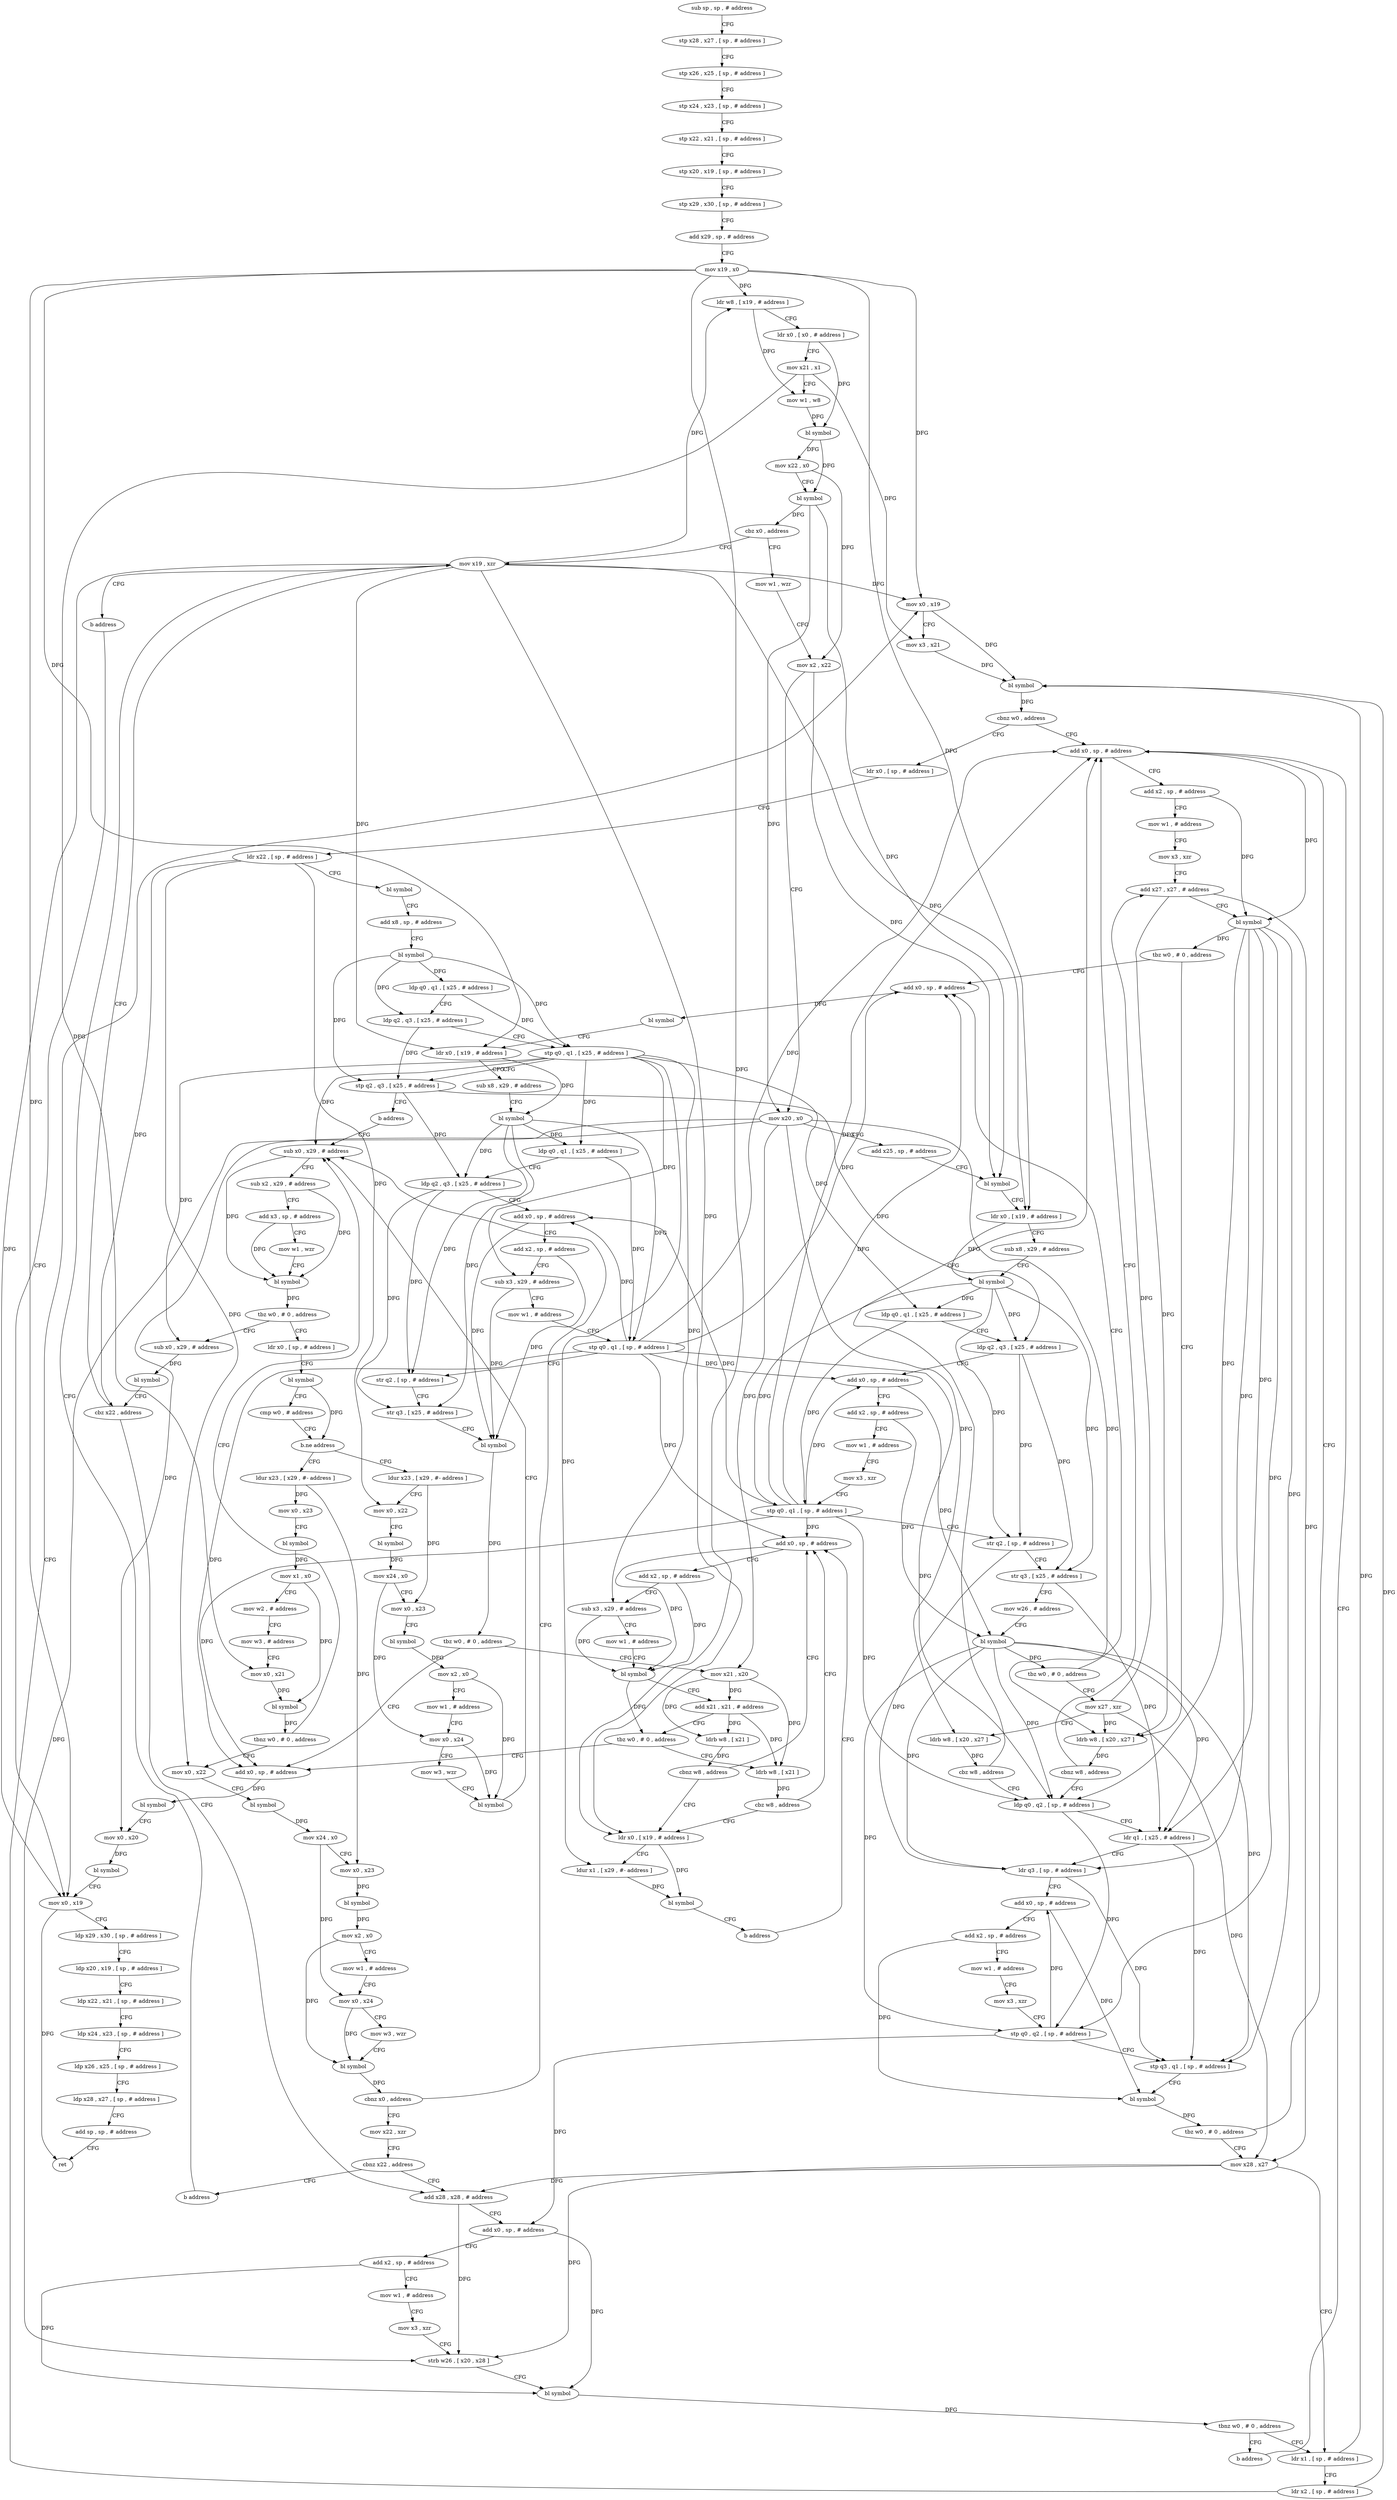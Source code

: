 digraph "func" {
"84952" [label = "sub sp , sp , # address" ]
"84956" [label = "stp x28 , x27 , [ sp , # address ]" ]
"84960" [label = "stp x26 , x25 , [ sp , # address ]" ]
"84964" [label = "stp x24 , x23 , [ sp , # address ]" ]
"84968" [label = "stp x22 , x21 , [ sp , # address ]" ]
"84972" [label = "stp x20 , x19 , [ sp , # address ]" ]
"84976" [label = "stp x29 , x30 , [ sp , # address ]" ]
"84980" [label = "add x29 , sp , # address" ]
"84984" [label = "mov x19 , x0" ]
"84988" [label = "ldr w8 , [ x19 , # address ]" ]
"84992" [label = "ldr x0 , [ x0 , # address ]" ]
"84996" [label = "mov x21 , x1" ]
"85000" [label = "mov w1 , w8" ]
"85004" [label = "bl symbol" ]
"85008" [label = "mov x22 , x0" ]
"85012" [label = "bl symbol" ]
"85016" [label = "cbz x0 , address" ]
"85484" [label = "mov x19 , xzr" ]
"85020" [label = "mov w1 , wzr" ]
"85488" [label = "b address" ]
"85636" [label = "mov x0 , x19" ]
"85024" [label = "mov x2 , x22" ]
"85028" [label = "mov x20 , x0" ]
"85032" [label = "add x25 , sp , # address" ]
"85036" [label = "bl symbol" ]
"85040" [label = "ldr x0 , [ x19 , # address ]" ]
"85044" [label = "sub x8 , x29 , # address" ]
"85048" [label = "bl symbol" ]
"85052" [label = "ldp q0 , q1 , [ x25 , # address ]" ]
"85056" [label = "ldp q2 , q3 , [ x25 , # address ]" ]
"85060" [label = "add x0 , sp , # address" ]
"85064" [label = "add x2 , sp , # address" ]
"85068" [label = "mov w1 , # address" ]
"85072" [label = "mov x3 , xzr" ]
"85076" [label = "stp q0 , q1 , [ sp , # address ]" ]
"85080" [label = "str q2 , [ sp , # address ]" ]
"85084" [label = "str q3 , [ x25 , # address ]" ]
"85088" [label = "mov w26 , # address" ]
"85092" [label = "bl symbol" ]
"85096" [label = "tbz w0 , # 0 , address" ]
"85492" [label = "add x0 , sp , # address" ]
"85100" [label = "mov x27 , xzr" ]
"85640" [label = "ldp x29 , x30 , [ sp , # address ]" ]
"85644" [label = "ldp x20 , x19 , [ sp , # address ]" ]
"85648" [label = "ldp x22 , x21 , [ sp , # address ]" ]
"85652" [label = "ldp x24 , x23 , [ sp , # address ]" ]
"85656" [label = "ldp x26 , x25 , [ sp , # address ]" ]
"85660" [label = "ldp x28 , x27 , [ sp , # address ]" ]
"85664" [label = "add sp , sp , # address" ]
"85668" [label = "ret" ]
"85496" [label = "bl symbol" ]
"85500" [label = "ldr x0 , [ x19 , # address ]" ]
"85504" [label = "sub x8 , x29 , # address" ]
"85508" [label = "bl symbol" ]
"85512" [label = "ldp q0 , q1 , [ x25 , # address ]" ]
"85516" [label = "ldp q2 , q3 , [ x25 , # address ]" ]
"85520" [label = "add x0 , sp , # address" ]
"85524" [label = "add x2 , sp , # address" ]
"85528" [label = "sub x3 , x29 , # address" ]
"85532" [label = "mov w1 , # address" ]
"85536" [label = "stp q0 , q1 , [ sp , # address ]" ]
"85540" [label = "str q2 , [ sp , # address ]" ]
"85544" [label = "str q3 , [ x25 , # address ]" ]
"85548" [label = "bl symbol" ]
"85552" [label = "tbz w0 , # 0 , address" ]
"85620" [label = "add x0 , sp , # address" ]
"85556" [label = "mov x21 , x20" ]
"85104" [label = "ldrb w8 , [ x20 , x27 ]" ]
"85108" [label = "cbz w8 , address" ]
"85148" [label = "ldp q0 , q2 , [ sp , # address ]" ]
"85112" [label = "add x0 , sp , # address" ]
"85624" [label = "bl symbol" ]
"85628" [label = "mov x0 , x20" ]
"85632" [label = "bl symbol" ]
"85560" [label = "ldrb w8 , [ x21 ]" ]
"85564" [label = "cbnz w8 , address" ]
"85604" [label = "ldr x0 , [ x19 , # address ]" ]
"85568" [label = "add x0 , sp , # address" ]
"85152" [label = "ldr q1 , [ x25 , # address ]" ]
"85156" [label = "ldr q3 , [ sp , # address ]" ]
"85160" [label = "add x0 , sp , # address" ]
"85164" [label = "add x2 , sp , # address" ]
"85168" [label = "mov w1 , # address" ]
"85172" [label = "mov x3 , xzr" ]
"85176" [label = "stp q0 , q2 , [ sp , # address ]" ]
"85180" [label = "stp q3 , q1 , [ sp , # address ]" ]
"85184" [label = "bl symbol" ]
"85188" [label = "tbz w0 , # 0 , address" ]
"85192" [label = "mov x28 , x27" ]
"85116" [label = "add x2 , sp , # address" ]
"85120" [label = "mov w1 , # address" ]
"85124" [label = "mov x3 , xzr" ]
"85128" [label = "add x27 , x27 , # address" ]
"85132" [label = "bl symbol" ]
"85136" [label = "tbz w0 , # 0 , address" ]
"85140" [label = "ldrb w8 , [ x20 , x27 ]" ]
"85608" [label = "ldur x1 , [ x29 , #- address ]" ]
"85612" [label = "bl symbol" ]
"85616" [label = "b address" ]
"85572" [label = "add x2 , sp , # address" ]
"85576" [label = "sub x3 , x29 , # address" ]
"85580" [label = "mov w1 , # address" ]
"85584" [label = "bl symbol" ]
"85588" [label = "add x21 , x21 , # address" ]
"85592" [label = "tbz w0 , # 0 , address" ]
"85596" [label = "ldrb w8 , [ x21 ]" ]
"85196" [label = "ldr x1 , [ sp , # address ]" ]
"85144" [label = "cbnz w8 , address" ]
"85600" [label = "cbz w8 , address" ]
"85220" [label = "ldr x0 , [ sp , # address ]" ]
"85224" [label = "ldr x22 , [ sp , # address ]" ]
"85228" [label = "bl symbol" ]
"85232" [label = "add x8 , sp , # address" ]
"85236" [label = "bl symbol" ]
"85240" [label = "ldp q0 , q1 , [ x25 , # address ]" ]
"85244" [label = "ldp q2 , q3 , [ x25 , # address ]" ]
"85248" [label = "stp q0 , q1 , [ x25 , # address ]" ]
"85252" [label = "stp q2 , q3 , [ x25 , # address ]" ]
"85256" [label = "b address" ]
"85304" [label = "sub x0 , x29 , # address" ]
"85308" [label = "sub x2 , x29 , # address" ]
"85312" [label = "add x3 , sp , # address" ]
"85316" [label = "mov w1 , wzr" ]
"85320" [label = "bl symbol" ]
"85324" [label = "tbz w0 , # 0 , address" ]
"85436" [label = "sub x0 , x29 , # address" ]
"85328" [label = "ldr x0 , [ sp , # address ]" ]
"85440" [label = "bl symbol" ]
"85444" [label = "cbz x22 , address" ]
"85448" [label = "add x28 , x28 , # address" ]
"85332" [label = "bl symbol" ]
"85336" [label = "cmp w0 , # address" ]
"85340" [label = "b.ne address" ]
"85260" [label = "ldur x23 , [ x29 , #- address ]" ]
"85344" [label = "ldur x23 , [ x29 , #- address ]" ]
"85452" [label = "add x0 , sp , # address" ]
"85456" [label = "add x2 , sp , # address" ]
"85460" [label = "mov w1 , # address" ]
"85464" [label = "mov x3 , xzr" ]
"85468" [label = "strb w26 , [ x20 , x28 ]" ]
"85472" [label = "bl symbol" ]
"85476" [label = "tbnz w0 , # 0 , address" ]
"85480" [label = "b address" ]
"85264" [label = "mov x0 , x22" ]
"85268" [label = "bl symbol" ]
"85272" [label = "mov x24 , x0" ]
"85276" [label = "mov x0 , x23" ]
"85280" [label = "bl symbol" ]
"85284" [label = "mov x2 , x0" ]
"85288" [label = "mov w1 , # address" ]
"85292" [label = "mov x0 , x24" ]
"85296" [label = "mov w3 , wzr" ]
"85300" [label = "bl symbol" ]
"85348" [label = "mov x0 , x23" ]
"85352" [label = "bl symbol" ]
"85356" [label = "mov x1 , x0" ]
"85360" [label = "mov w2 , # address" ]
"85364" [label = "mov w3 , # address" ]
"85368" [label = "mov x0 , x21" ]
"85372" [label = "bl symbol" ]
"85376" [label = "tbnz w0 , # 0 , address" ]
"85380" [label = "mov x0 , x22" ]
"85200" [label = "ldr x2 , [ sp , # address ]" ]
"85204" [label = "mov x0 , x19" ]
"85208" [label = "mov x3 , x21" ]
"85212" [label = "bl symbol" ]
"85216" [label = "cbnz w0 , address" ]
"85384" [label = "bl symbol" ]
"85388" [label = "mov x24 , x0" ]
"85392" [label = "mov x0 , x23" ]
"85396" [label = "bl symbol" ]
"85400" [label = "mov x2 , x0" ]
"85404" [label = "mov w1 , # address" ]
"85408" [label = "mov x0 , x24" ]
"85412" [label = "mov w3 , wzr" ]
"85416" [label = "bl symbol" ]
"85420" [label = "cbnz x0 , address" ]
"85424" [label = "mov x22 , xzr" ]
"85428" [label = "cbnz x22 , address" ]
"85432" [label = "b address" ]
"84952" -> "84956" [ label = "CFG" ]
"84956" -> "84960" [ label = "CFG" ]
"84960" -> "84964" [ label = "CFG" ]
"84964" -> "84968" [ label = "CFG" ]
"84968" -> "84972" [ label = "CFG" ]
"84972" -> "84976" [ label = "CFG" ]
"84976" -> "84980" [ label = "CFG" ]
"84980" -> "84984" [ label = "CFG" ]
"84984" -> "84988" [ label = "DFG" ]
"84984" -> "85040" [ label = "DFG" ]
"84984" -> "85636" [ label = "DFG" ]
"84984" -> "85500" [ label = "DFG" ]
"84984" -> "85604" [ label = "DFG" ]
"84984" -> "85204" [ label = "DFG" ]
"84988" -> "84992" [ label = "CFG" ]
"84988" -> "85000" [ label = "DFG" ]
"84992" -> "84996" [ label = "CFG" ]
"84992" -> "85004" [ label = "DFG" ]
"84996" -> "85000" [ label = "CFG" ]
"84996" -> "85208" [ label = "DFG" ]
"84996" -> "85368" [ label = "DFG" ]
"85000" -> "85004" [ label = "DFG" ]
"85004" -> "85008" [ label = "DFG" ]
"85004" -> "85012" [ label = "DFG" ]
"85008" -> "85012" [ label = "CFG" ]
"85008" -> "85024" [ label = "DFG" ]
"85012" -> "85016" [ label = "DFG" ]
"85012" -> "85028" [ label = "DFG" ]
"85012" -> "85036" [ label = "DFG" ]
"85016" -> "85484" [ label = "CFG" ]
"85016" -> "85020" [ label = "CFG" ]
"85484" -> "85488" [ label = "CFG" ]
"85484" -> "84988" [ label = "DFG" ]
"85484" -> "85040" [ label = "DFG" ]
"85484" -> "85636" [ label = "DFG" ]
"85484" -> "85500" [ label = "DFG" ]
"85484" -> "85604" [ label = "DFG" ]
"85484" -> "85204" [ label = "DFG" ]
"85020" -> "85024" [ label = "CFG" ]
"85488" -> "85636" [ label = "CFG" ]
"85636" -> "85640" [ label = "CFG" ]
"85636" -> "85668" [ label = "DFG" ]
"85024" -> "85028" [ label = "CFG" ]
"85024" -> "85036" [ label = "DFG" ]
"85028" -> "85032" [ label = "CFG" ]
"85028" -> "85104" [ label = "DFG" ]
"85028" -> "85628" [ label = "DFG" ]
"85028" -> "85556" [ label = "DFG" ]
"85028" -> "85140" [ label = "DFG" ]
"85028" -> "85468" [ label = "DFG" ]
"85032" -> "85036" [ label = "CFG" ]
"85036" -> "85040" [ label = "CFG" ]
"85040" -> "85044" [ label = "CFG" ]
"85040" -> "85048" [ label = "DFG" ]
"85044" -> "85048" [ label = "CFG" ]
"85048" -> "85052" [ label = "DFG" ]
"85048" -> "85076" [ label = "DFG" ]
"85048" -> "85056" [ label = "DFG" ]
"85048" -> "85080" [ label = "DFG" ]
"85048" -> "85084" [ label = "DFG" ]
"85052" -> "85056" [ label = "CFG" ]
"85052" -> "85076" [ label = "DFG" ]
"85056" -> "85060" [ label = "CFG" ]
"85056" -> "85080" [ label = "DFG" ]
"85056" -> "85084" [ label = "DFG" ]
"85060" -> "85064" [ label = "CFG" ]
"85060" -> "85092" [ label = "DFG" ]
"85064" -> "85068" [ label = "CFG" ]
"85064" -> "85092" [ label = "DFG" ]
"85068" -> "85072" [ label = "CFG" ]
"85072" -> "85076" [ label = "CFG" ]
"85076" -> "85080" [ label = "CFG" ]
"85076" -> "85060" [ label = "DFG" ]
"85076" -> "85148" [ label = "DFG" ]
"85076" -> "85492" [ label = "DFG" ]
"85076" -> "85520" [ label = "DFG" ]
"85076" -> "85620" [ label = "DFG" ]
"85076" -> "85112" [ label = "DFG" ]
"85076" -> "85568" [ label = "DFG" ]
"85080" -> "85084" [ label = "CFG" ]
"85080" -> "85156" [ label = "DFG" ]
"85084" -> "85088" [ label = "CFG" ]
"85084" -> "85152" [ label = "DFG" ]
"85088" -> "85092" [ label = "CFG" ]
"85092" -> "85096" [ label = "DFG" ]
"85092" -> "85148" [ label = "DFG" ]
"85092" -> "85176" [ label = "DFG" ]
"85092" -> "85152" [ label = "DFG" ]
"85092" -> "85180" [ label = "DFG" ]
"85092" -> "85156" [ label = "DFG" ]
"85096" -> "85492" [ label = "CFG" ]
"85096" -> "85100" [ label = "CFG" ]
"85492" -> "85496" [ label = "DFG" ]
"85100" -> "85104" [ label = "CFG" ]
"85100" -> "85128" [ label = "DFG" ]
"85100" -> "85192" [ label = "DFG" ]
"85100" -> "85140" [ label = "DFG" ]
"85640" -> "85644" [ label = "CFG" ]
"85644" -> "85648" [ label = "CFG" ]
"85648" -> "85652" [ label = "CFG" ]
"85652" -> "85656" [ label = "CFG" ]
"85656" -> "85660" [ label = "CFG" ]
"85660" -> "85664" [ label = "CFG" ]
"85664" -> "85668" [ label = "CFG" ]
"85496" -> "85500" [ label = "CFG" ]
"85500" -> "85504" [ label = "CFG" ]
"85500" -> "85508" [ label = "DFG" ]
"85504" -> "85508" [ label = "CFG" ]
"85508" -> "85512" [ label = "DFG" ]
"85508" -> "85536" [ label = "DFG" ]
"85508" -> "85516" [ label = "DFG" ]
"85508" -> "85540" [ label = "DFG" ]
"85508" -> "85544" [ label = "DFG" ]
"85512" -> "85516" [ label = "CFG" ]
"85512" -> "85536" [ label = "DFG" ]
"85516" -> "85520" [ label = "CFG" ]
"85516" -> "85540" [ label = "DFG" ]
"85516" -> "85544" [ label = "DFG" ]
"85520" -> "85524" [ label = "CFG" ]
"85520" -> "85548" [ label = "DFG" ]
"85524" -> "85528" [ label = "CFG" ]
"85524" -> "85548" [ label = "DFG" ]
"85528" -> "85532" [ label = "CFG" ]
"85528" -> "85548" [ label = "DFG" ]
"85532" -> "85536" [ label = "CFG" ]
"85536" -> "85540" [ label = "CFG" ]
"85536" -> "85060" [ label = "DFG" ]
"85536" -> "85492" [ label = "DFG" ]
"85536" -> "85520" [ label = "DFG" ]
"85536" -> "85148" [ label = "DFG" ]
"85536" -> "85620" [ label = "DFG" ]
"85536" -> "85112" [ label = "DFG" ]
"85536" -> "85568" [ label = "DFG" ]
"85540" -> "85544" [ label = "CFG" ]
"85544" -> "85548" [ label = "CFG" ]
"85548" -> "85552" [ label = "DFG" ]
"85552" -> "85620" [ label = "CFG" ]
"85552" -> "85556" [ label = "CFG" ]
"85620" -> "85624" [ label = "DFG" ]
"85556" -> "85560" [ label = "DFG" ]
"85556" -> "85588" [ label = "DFG" ]
"85556" -> "85596" [ label = "DFG" ]
"85104" -> "85108" [ label = "DFG" ]
"85108" -> "85148" [ label = "CFG" ]
"85108" -> "85112" [ label = "CFG" ]
"85148" -> "85152" [ label = "CFG" ]
"85148" -> "85176" [ label = "DFG" ]
"85112" -> "85116" [ label = "CFG" ]
"85112" -> "85132" [ label = "DFG" ]
"85624" -> "85628" [ label = "CFG" ]
"85628" -> "85632" [ label = "DFG" ]
"85632" -> "85636" [ label = "CFG" ]
"85560" -> "85564" [ label = "DFG" ]
"85564" -> "85604" [ label = "CFG" ]
"85564" -> "85568" [ label = "CFG" ]
"85604" -> "85608" [ label = "CFG" ]
"85604" -> "85612" [ label = "DFG" ]
"85568" -> "85572" [ label = "CFG" ]
"85568" -> "85584" [ label = "DFG" ]
"85152" -> "85156" [ label = "CFG" ]
"85152" -> "85180" [ label = "DFG" ]
"85156" -> "85160" [ label = "CFG" ]
"85156" -> "85180" [ label = "DFG" ]
"85160" -> "85164" [ label = "CFG" ]
"85160" -> "85184" [ label = "DFG" ]
"85164" -> "85168" [ label = "CFG" ]
"85164" -> "85184" [ label = "DFG" ]
"85168" -> "85172" [ label = "CFG" ]
"85172" -> "85176" [ label = "CFG" ]
"85176" -> "85180" [ label = "CFG" ]
"85176" -> "85160" [ label = "DFG" ]
"85176" -> "85452" [ label = "DFG" ]
"85180" -> "85184" [ label = "CFG" ]
"85184" -> "85188" [ label = "DFG" ]
"85188" -> "85112" [ label = "CFG" ]
"85188" -> "85192" [ label = "CFG" ]
"85192" -> "85196" [ label = "CFG" ]
"85192" -> "85448" [ label = "DFG" ]
"85192" -> "85468" [ label = "DFG" ]
"85116" -> "85120" [ label = "CFG" ]
"85116" -> "85132" [ label = "DFG" ]
"85120" -> "85124" [ label = "CFG" ]
"85124" -> "85128" [ label = "CFG" ]
"85128" -> "85132" [ label = "CFG" ]
"85128" -> "85192" [ label = "DFG" ]
"85128" -> "85140" [ label = "DFG" ]
"85132" -> "85136" [ label = "DFG" ]
"85132" -> "85176" [ label = "DFG" ]
"85132" -> "85180" [ label = "DFG" ]
"85132" -> "85148" [ label = "DFG" ]
"85132" -> "85152" [ label = "DFG" ]
"85132" -> "85156" [ label = "DFG" ]
"85136" -> "85492" [ label = "CFG" ]
"85136" -> "85140" [ label = "CFG" ]
"85140" -> "85144" [ label = "DFG" ]
"85608" -> "85612" [ label = "DFG" ]
"85612" -> "85616" [ label = "CFG" ]
"85616" -> "85568" [ label = "CFG" ]
"85572" -> "85576" [ label = "CFG" ]
"85572" -> "85584" [ label = "DFG" ]
"85576" -> "85580" [ label = "CFG" ]
"85576" -> "85584" [ label = "DFG" ]
"85580" -> "85584" [ label = "CFG" ]
"85584" -> "85588" [ label = "CFG" ]
"85584" -> "85592" [ label = "DFG" ]
"85588" -> "85592" [ label = "CFG" ]
"85588" -> "85560" [ label = "DFG" ]
"85588" -> "85596" [ label = "DFG" ]
"85592" -> "85620" [ label = "CFG" ]
"85592" -> "85596" [ label = "CFG" ]
"85596" -> "85600" [ label = "DFG" ]
"85196" -> "85200" [ label = "CFG" ]
"85196" -> "85212" [ label = "DFG" ]
"85144" -> "85112" [ label = "CFG" ]
"85144" -> "85148" [ label = "CFG" ]
"85600" -> "85568" [ label = "CFG" ]
"85600" -> "85604" [ label = "CFG" ]
"85220" -> "85224" [ label = "CFG" ]
"85224" -> "85228" [ label = "CFG" ]
"85224" -> "85444" [ label = "DFG" ]
"85224" -> "85264" [ label = "DFG" ]
"85224" -> "85380" [ label = "DFG" ]
"85228" -> "85232" [ label = "CFG" ]
"85232" -> "85236" [ label = "CFG" ]
"85236" -> "85240" [ label = "DFG" ]
"85236" -> "85248" [ label = "DFG" ]
"85236" -> "85244" [ label = "DFG" ]
"85236" -> "85252" [ label = "DFG" ]
"85240" -> "85244" [ label = "CFG" ]
"85240" -> "85248" [ label = "DFG" ]
"85244" -> "85248" [ label = "CFG" ]
"85244" -> "85252" [ label = "DFG" ]
"85248" -> "85252" [ label = "CFG" ]
"85248" -> "85052" [ label = "DFG" ]
"85248" -> "85512" [ label = "DFG" ]
"85248" -> "85528" [ label = "DFG" ]
"85248" -> "85608" [ label = "DFG" ]
"85248" -> "85576" [ label = "DFG" ]
"85248" -> "85304" [ label = "DFG" ]
"85248" -> "85436" [ label = "DFG" ]
"85252" -> "85256" [ label = "CFG" ]
"85252" -> "85056" [ label = "DFG" ]
"85252" -> "85516" [ label = "DFG" ]
"85256" -> "85304" [ label = "CFG" ]
"85304" -> "85308" [ label = "CFG" ]
"85304" -> "85320" [ label = "DFG" ]
"85308" -> "85312" [ label = "CFG" ]
"85308" -> "85320" [ label = "DFG" ]
"85312" -> "85316" [ label = "CFG" ]
"85312" -> "85320" [ label = "DFG" ]
"85316" -> "85320" [ label = "CFG" ]
"85320" -> "85324" [ label = "DFG" ]
"85324" -> "85436" [ label = "CFG" ]
"85324" -> "85328" [ label = "CFG" ]
"85436" -> "85440" [ label = "DFG" ]
"85328" -> "85332" [ label = "CFG" ]
"85440" -> "85444" [ label = "CFG" ]
"85444" -> "85484" [ label = "CFG" ]
"85444" -> "85448" [ label = "CFG" ]
"85448" -> "85452" [ label = "CFG" ]
"85448" -> "85468" [ label = "DFG" ]
"85332" -> "85336" [ label = "CFG" ]
"85332" -> "85340" [ label = "DFG" ]
"85336" -> "85340" [ label = "CFG" ]
"85340" -> "85260" [ label = "CFG" ]
"85340" -> "85344" [ label = "CFG" ]
"85260" -> "85264" [ label = "CFG" ]
"85260" -> "85276" [ label = "DFG" ]
"85344" -> "85348" [ label = "DFG" ]
"85344" -> "85392" [ label = "DFG" ]
"85452" -> "85456" [ label = "CFG" ]
"85452" -> "85472" [ label = "DFG" ]
"85456" -> "85460" [ label = "CFG" ]
"85456" -> "85472" [ label = "DFG" ]
"85460" -> "85464" [ label = "CFG" ]
"85464" -> "85468" [ label = "CFG" ]
"85468" -> "85472" [ label = "CFG" ]
"85472" -> "85476" [ label = "DFG" ]
"85476" -> "85196" [ label = "CFG" ]
"85476" -> "85480" [ label = "CFG" ]
"85480" -> "85112" [ label = "CFG" ]
"85264" -> "85268" [ label = "CFG" ]
"85268" -> "85272" [ label = "DFG" ]
"85272" -> "85276" [ label = "CFG" ]
"85272" -> "85292" [ label = "DFG" ]
"85276" -> "85280" [ label = "CFG" ]
"85280" -> "85284" [ label = "DFG" ]
"85284" -> "85288" [ label = "CFG" ]
"85284" -> "85300" [ label = "DFG" ]
"85288" -> "85292" [ label = "CFG" ]
"85292" -> "85296" [ label = "CFG" ]
"85292" -> "85300" [ label = "DFG" ]
"85296" -> "85300" [ label = "CFG" ]
"85300" -> "85304" [ label = "CFG" ]
"85348" -> "85352" [ label = "CFG" ]
"85352" -> "85356" [ label = "DFG" ]
"85356" -> "85360" [ label = "CFG" ]
"85356" -> "85372" [ label = "DFG" ]
"85360" -> "85364" [ label = "CFG" ]
"85364" -> "85368" [ label = "CFG" ]
"85368" -> "85372" [ label = "DFG" ]
"85372" -> "85376" [ label = "DFG" ]
"85376" -> "85304" [ label = "CFG" ]
"85376" -> "85380" [ label = "CFG" ]
"85380" -> "85384" [ label = "CFG" ]
"85200" -> "85204" [ label = "CFG" ]
"85200" -> "85212" [ label = "DFG" ]
"85204" -> "85208" [ label = "CFG" ]
"85204" -> "85212" [ label = "DFG" ]
"85208" -> "85212" [ label = "DFG" ]
"85212" -> "85216" [ label = "DFG" ]
"85216" -> "85112" [ label = "CFG" ]
"85216" -> "85220" [ label = "CFG" ]
"85384" -> "85388" [ label = "DFG" ]
"85388" -> "85392" [ label = "CFG" ]
"85388" -> "85408" [ label = "DFG" ]
"85392" -> "85396" [ label = "DFG" ]
"85396" -> "85400" [ label = "DFG" ]
"85400" -> "85404" [ label = "CFG" ]
"85400" -> "85416" [ label = "DFG" ]
"85404" -> "85408" [ label = "CFG" ]
"85408" -> "85412" [ label = "CFG" ]
"85408" -> "85416" [ label = "DFG" ]
"85412" -> "85416" [ label = "CFG" ]
"85416" -> "85420" [ label = "DFG" ]
"85420" -> "85304" [ label = "CFG" ]
"85420" -> "85424" [ label = "CFG" ]
"85424" -> "85428" [ label = "CFG" ]
"85428" -> "85448" [ label = "CFG" ]
"85428" -> "85432" [ label = "CFG" ]
"85432" -> "85484" [ label = "CFG" ]
}
